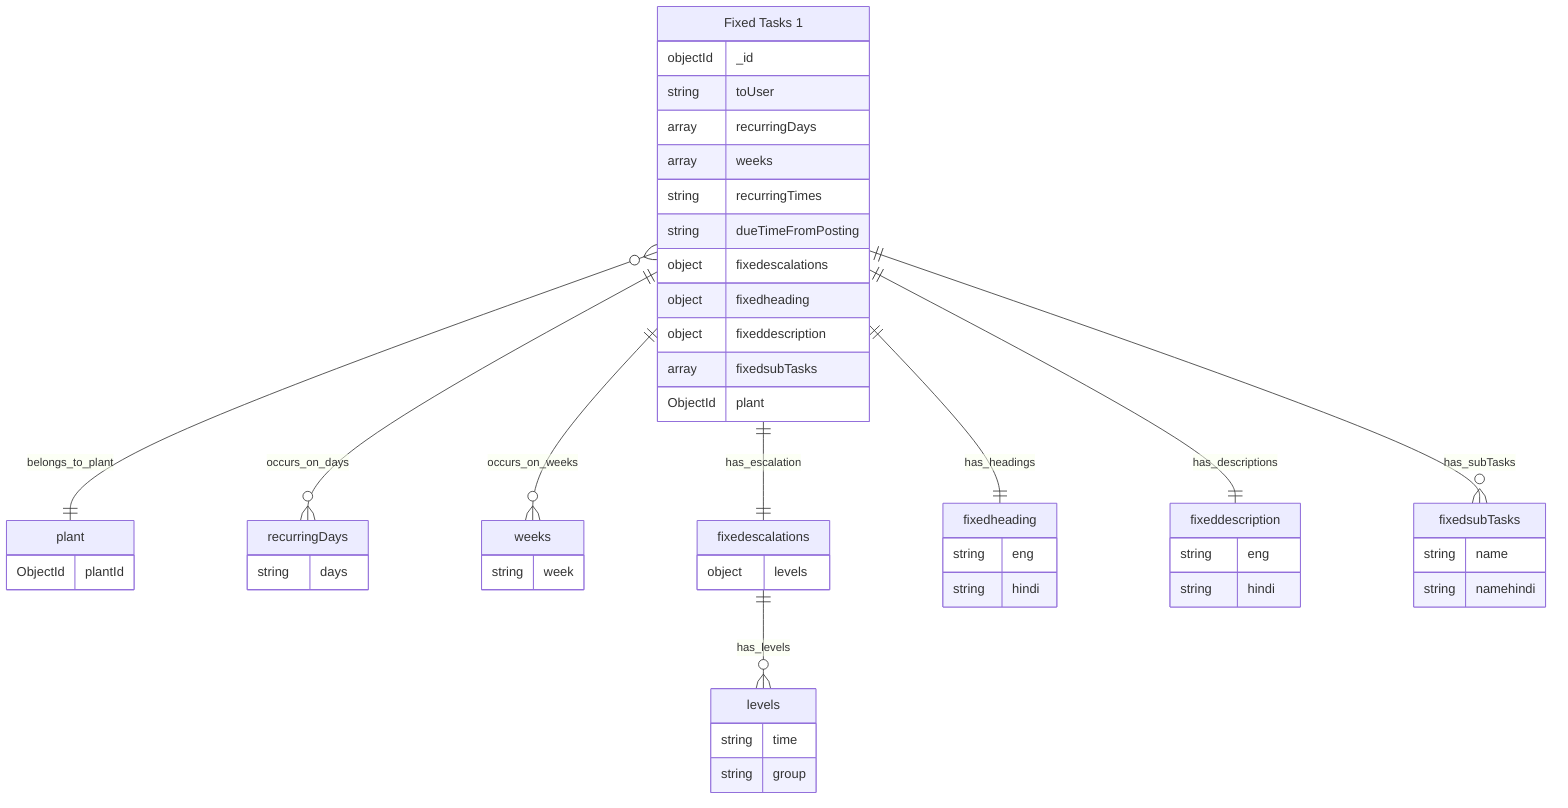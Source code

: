 erDiagram
"Fixed Tasks 1"{
    objectId _id
    string toUser
    array recurringDays
    array weeks
    string recurringTimes
    string dueTimeFromPosting
    object fixedescalations
    object fixedheading
    object fixeddescription
    array fixedsubTasks
    ObjectId plant
  }
  plant{
    ObjectId plantId
  }
  recurringDays{
    string days
  }
  weeks{
    string week
  }
  fixedescalations{
    object levels
  }
  levels{
    string time
    string group
  }
  fixedheading{
    string eng
    string hindi
  }
  fixeddescription{
    string eng
    string hindi
  }
  fixedsubTasks{
    string name
    string namehindi
  }
  "Fixed Tasks 1" ||--o{ recurringDays : occurs_on_days
  "Fixed Tasks 1" ||--o{ weeks : occurs_on_weeks
  "Fixed Tasks 1" ||--|| fixedescalations : has_escalation
  fixedescalations ||--o{ levels : has_levels
  "Fixed Tasks 1" ||--|| fixedheading : has_headings
  "Fixed Tasks 1" ||--|| fixeddescription : has_descriptions
  "Fixed Tasks 1" ||--o{ fixedsubTasks : has_subTasks
  "Fixed Tasks 1" }o--|| plant : belongs_to_plant